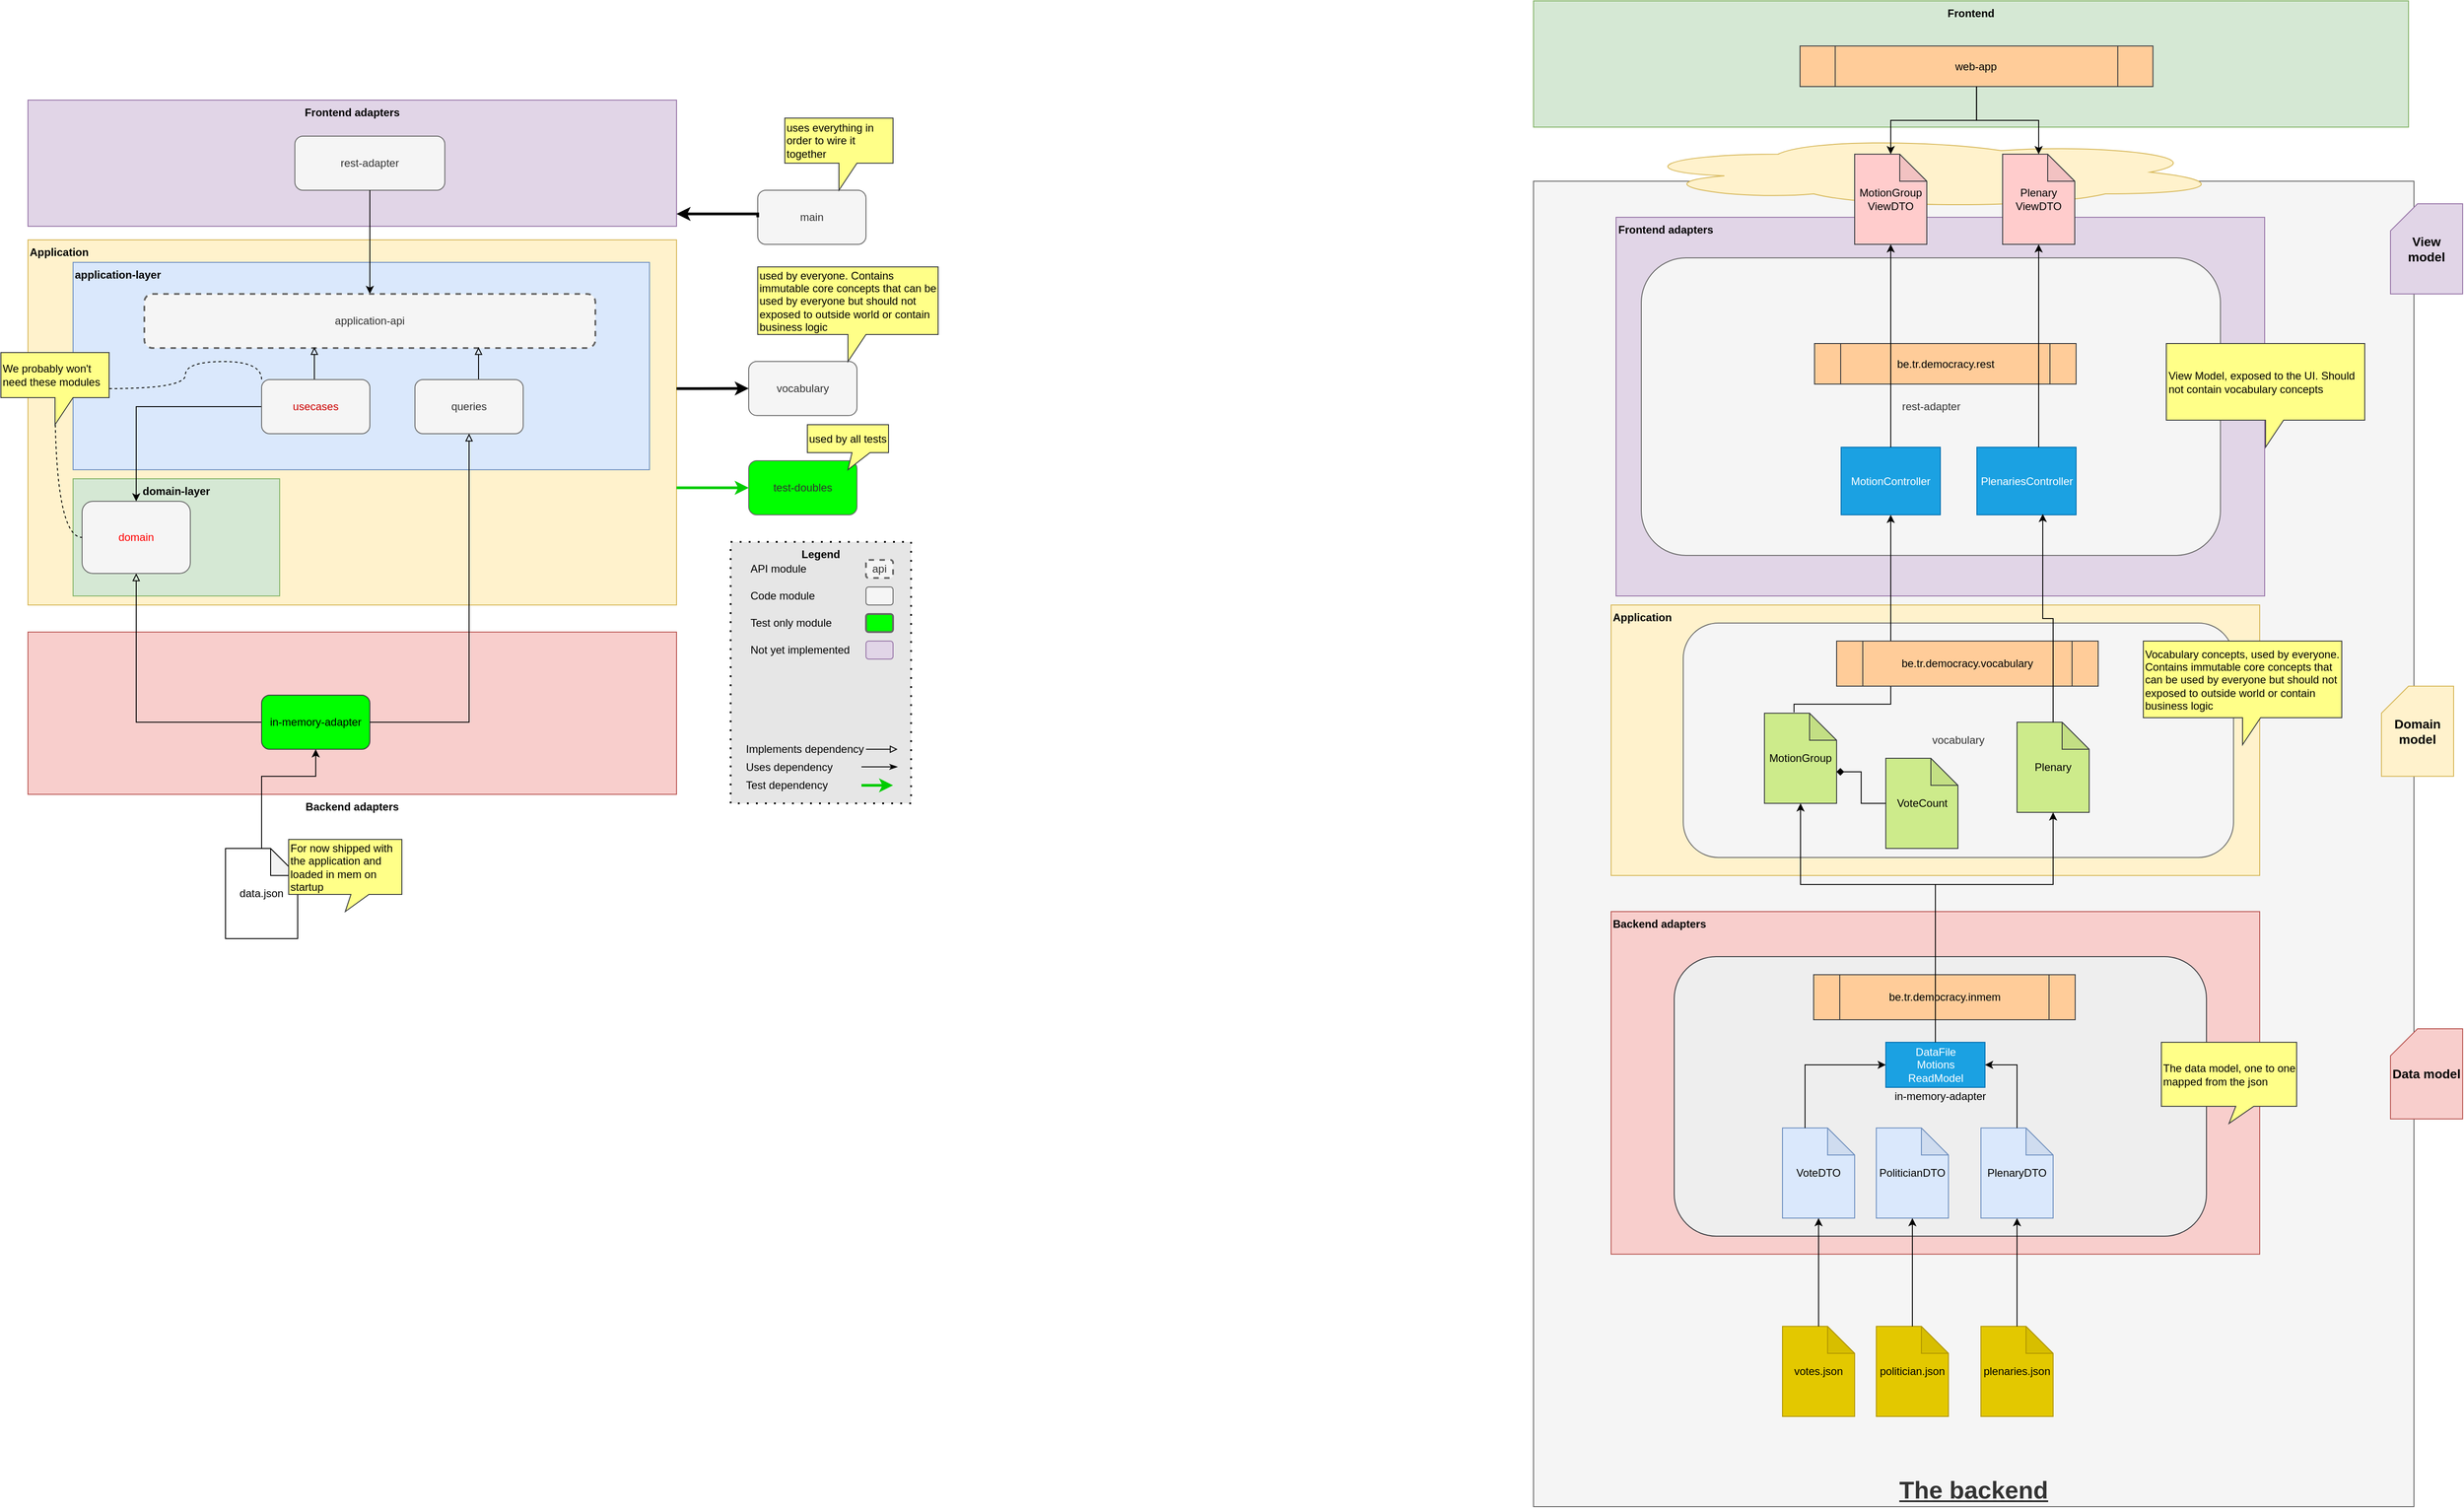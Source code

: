<mxfile version="24.4.7" type="device">
  <diagram id="AAR1mRfeiqQyKMKh30_z" name="Page-1">
    <mxGraphModel dx="2760" dy="1964" grid="1" gridSize="10" guides="1" tooltips="1" connect="1" arrows="1" fold="1" page="1" pageScale="1" pageWidth="827" pageHeight="1169" math="0" shadow="0">
      <root>
        <mxCell id="0" />
        <mxCell id="1" parent="0" />
        <mxCell id="1gCc8UXQbu_2HdWJga4U-45" value="&lt;font style=&quot;font-size: 27px;&quot;&gt;&lt;b style=&quot;font-size: 27px;&quot;&gt;&lt;u style=&quot;font-size: 27px;&quot;&gt;The backend&lt;/u&gt;&lt;/b&gt;&lt;/font&gt;" style="rounded=0;whiteSpace=wrap;html=1;fillColor=#f5f5f5;fontColor=#333333;strokeColor=#666666;verticalAlign=bottom;fontSize=27;" parent="1" vertex="1">
          <mxGeometry x="2510" y="210" width="976" height="1470" as="geometry" />
        </mxCell>
        <mxCell id="1gCc8UXQbu_2HdWJga4U-1" value="Backend adapters" style="rounded=0;whiteSpace=wrap;html=1;fontStyle=1;verticalAlign=top;fillColor=#f8cecc;strokeColor=#b85450;align=left;labelPosition=center;verticalLabelPosition=middle;" parent="1" vertex="1">
          <mxGeometry x="2596" y="1020" width="719" height="380" as="geometry" />
        </mxCell>
        <mxCell id="1gCc8UXQbu_2HdWJga4U-34" value="in-memory-adapter" style="rounded=1;whiteSpace=wrap;html=1;strokeColor=#36393d;fillColor=#eeeeee;" parent="1" vertex="1">
          <mxGeometry x="2666" y="1070" width="590" height="310" as="geometry" />
        </mxCell>
        <mxCell id="1gCc8UXQbu_2HdWJga4U-2" value="&lt;b&gt;Application&lt;/b&gt;" style="rounded=0;whiteSpace=wrap;html=1;fillColor=#fff2cc;strokeColor=#d6b656;verticalAlign=top;align=left;" parent="1" vertex="1">
          <mxGeometry x="2596" y="680" width="719" height="300" as="geometry" />
        </mxCell>
        <mxCell id="1gCc8UXQbu_2HdWJga4U-33" value="vocabulary" style="rounded=1;whiteSpace=wrap;html=1;fillColor=#f5f5f5;strokeColor=#666666;fontColor=#333333;" parent="1" vertex="1">
          <mxGeometry x="2676" y="700" width="610" height="260" as="geometry" />
        </mxCell>
        <mxCell id="dkDEsUe8K2UwR5xSYzfA-41" value="Backend adapters" style="rounded=0;whiteSpace=wrap;html=1;fontStyle=1;verticalAlign=top;fillColor=#f8cecc;strokeColor=#b85450;align=center;labelPosition=center;verticalLabelPosition=bottom;" parent="1" vertex="1">
          <mxGeometry x="841" y="710" width="719" height="180" as="geometry" />
        </mxCell>
        <mxCell id="dkDEsUe8K2UwR5xSYzfA-44" value="&lt;b&gt;Application&lt;/b&gt;" style="rounded=0;whiteSpace=wrap;html=1;fillColor=#fff2cc;strokeColor=#d6b656;verticalAlign=top;align=left;" parent="1" vertex="1">
          <mxGeometry x="841" y="275" width="719" height="405" as="geometry" />
        </mxCell>
        <mxCell id="dkDEsUe8K2UwR5xSYzfA-39" value="&lt;b&gt;domain-layer&lt;/b&gt;" style="rounded=0;whiteSpace=wrap;html=1;fillColor=#d5e8d4;strokeColor=#82b366;verticalAlign=top;" parent="1" vertex="1">
          <mxGeometry x="891" y="540" width="229" height="130" as="geometry" />
        </mxCell>
        <mxCell id="dkDEsUe8K2UwR5xSYzfA-38" value="&lt;b&gt;application-layer&lt;/b&gt;" style="rounded=0;whiteSpace=wrap;html=1;fillColor=#dae8fc;strokeColor=#6c8ebf;align=left;verticalAlign=top;" parent="1" vertex="1">
          <mxGeometry x="891" y="300" width="639" height="230" as="geometry" />
        </mxCell>
        <mxCell id="dkDEsUe8K2UwR5xSYzfA-35" value="" style="group;align=center;verticalAlign=middle;" parent="1" vertex="1" connectable="0">
          <mxGeometry x="841" y="120" width="719" height="140" as="geometry" />
        </mxCell>
        <mxCell id="dkDEsUe8K2UwR5xSYzfA-36" value="Frontend adapters" style="rounded=0;whiteSpace=wrap;html=1;fontStyle=1;verticalAlign=top;fillColor=#e1d5e7;strokeColor=#9673a6;align=center;" parent="dkDEsUe8K2UwR5xSYzfA-35" vertex="1">
          <mxGeometry width="719" height="140" as="geometry" />
        </mxCell>
        <mxCell id="dkDEsUe8K2UwR5xSYzfA-6" value="rest-adapter" style="rounded=1;whiteSpace=wrap;html=1;fillColor=#f5f5f5;strokeColor=#666666;fontColor=#333333;" parent="dkDEsUe8K2UwR5xSYzfA-35" vertex="1">
          <mxGeometry x="295.881" y="40" width="166.243" height="60" as="geometry" />
        </mxCell>
        <mxCell id="dkDEsUe8K2UwR5xSYzfA-8" style="edgeStyle=orthogonalEdgeStyle;rounded=0;orthogonalLoop=1;jettySize=auto;html=1;entryX=0.5;entryY=0;entryDx=0;entryDy=0;" parent="1" source="dkDEsUe8K2UwR5xSYzfA-6" target="dkDEsUe8K2UwR5xSYzfA-7" edge="1">
          <mxGeometry relative="1" as="geometry">
            <Array as="points" />
          </mxGeometry>
        </mxCell>
        <mxCell id="dkDEsUe8K2UwR5xSYzfA-7" value="application-api" style="rounded=1;whiteSpace=wrap;html=1;fillColor=#f5f5f5;strokeColor=#666666;fontColor=#333333;dashed=1;strokeWidth=2;" parent="1" vertex="1">
          <mxGeometry x="970" y="335" width="500" height="60" as="geometry" />
        </mxCell>
        <mxCell id="dkDEsUe8K2UwR5xSYzfA-16" style="edgeStyle=orthogonalEdgeStyle;rounded=0;orthogonalLoop=1;jettySize=auto;html=1;endArrow=block;endFill=0;exitX=0;exitY=0.5;exitDx=0;exitDy=0;entryX=0.5;entryY=1;entryDx=0;entryDy=0;" parent="1" source="dkDEsUe8K2UwR5xSYzfA-9" target="dkDEsUe8K2UwR5xSYzfA-15" edge="1">
          <mxGeometry relative="1" as="geometry">
            <mxPoint x="961" y="640" as="targetPoint" />
            <Array as="points">
              <mxPoint x="961" y="810" />
            </Array>
          </mxGeometry>
        </mxCell>
        <mxCell id="dkDEsUe8K2UwR5xSYzfA-10" value="vocabulary" style="rounded=1;whiteSpace=wrap;html=1;fillColor=#f5f5f5;strokeColor=#666666;fontColor=#333333;" parent="1" vertex="1">
          <mxGeometry x="1640" y="409.83" width="120" height="60" as="geometry" />
        </mxCell>
        <mxCell id="dkDEsUe8K2UwR5xSYzfA-25" style="edgeStyle=orthogonalEdgeStyle;rounded=0;orthogonalLoop=1;jettySize=auto;html=1;strokeColor=#000000;strokeWidth=1;endArrow=block;endFill=0;entryX=0.377;entryY=0.983;entryDx=0;entryDy=0;entryPerimeter=0;" parent="1" source="dkDEsUe8K2UwR5xSYzfA-12" target="dkDEsUe8K2UwR5xSYzfA-7" edge="1">
          <mxGeometry relative="1" as="geometry">
            <mxPoint x="1229" y="400" as="targetPoint" />
            <Array as="points">
              <mxPoint x="1159" y="410" />
            </Array>
          </mxGeometry>
        </mxCell>
        <mxCell id="dkDEsUe8K2UwR5xSYzfA-26" style="edgeStyle=orthogonalEdgeStyle;rounded=0;orthogonalLoop=1;jettySize=auto;html=1;strokeColor=#000000;strokeWidth=1;" parent="1" source="dkDEsUe8K2UwR5xSYzfA-12" target="dkDEsUe8K2UwR5xSYzfA-15" edge="1">
          <mxGeometry relative="1" as="geometry" />
        </mxCell>
        <mxCell id="dkDEsUe8K2UwR5xSYzfA-12" value="usecases" style="rounded=1;whiteSpace=wrap;html=1;fillColor=#f5f5f5;strokeColor=#666666;fontColor=#CC0000;" parent="1" vertex="1">
          <mxGeometry x="1100" y="430" width="120" height="60" as="geometry" />
        </mxCell>
        <mxCell id="dkDEsUe8K2UwR5xSYzfA-17" style="edgeStyle=orthogonalEdgeStyle;rounded=0;orthogonalLoop=1;jettySize=auto;html=1;endArrow=block;endFill=0;entryX=0.741;entryY=0.983;entryDx=0;entryDy=0;entryPerimeter=0;" parent="1" source="dkDEsUe8K2UwR5xSYzfA-13" target="dkDEsUe8K2UwR5xSYzfA-7" edge="1">
          <mxGeometry relative="1" as="geometry">
            <mxPoint x="1229" y="400" as="targetPoint" />
            <Array as="points">
              <mxPoint x="1341" y="410" />
            </Array>
          </mxGeometry>
        </mxCell>
        <mxCell id="dkDEsUe8K2UwR5xSYzfA-13" value="queries" style="rounded=1;whiteSpace=wrap;html=1;fillColor=#f5f5f5;strokeColor=#666666;fontColor=#333333;" parent="1" vertex="1">
          <mxGeometry x="1270" y="430" width="120" height="60" as="geometry" />
        </mxCell>
        <mxCell id="dkDEsUe8K2UwR5xSYzfA-15" value="domain" style="rounded=1;whiteSpace=wrap;html=1;fillColor=#f5f5f5;strokeColor=#666666;fontColor=#FF0000;" parent="1" vertex="1">
          <mxGeometry x="901" y="565.003" width="120" height="80" as="geometry" />
        </mxCell>
        <mxCell id="dkDEsUe8K2UwR5xSYzfA-24" value="test-doubles" style="rounded=1;whiteSpace=wrap;html=1;fillColor=#00FF00;strokeColor=#666666;fontColor=#333333;" parent="1" vertex="1">
          <mxGeometry x="1640" y="520" width="120" height="60" as="geometry" />
        </mxCell>
        <mxCell id="dkDEsUe8K2UwR5xSYzfA-30" value="main" style="rounded=1;whiteSpace=wrap;html=1;fillColor=#f5f5f5;strokeColor=#666666;fontColor=#333333;" parent="1" vertex="1">
          <mxGeometry x="1650" y="220" width="120" height="60" as="geometry" />
        </mxCell>
        <mxCell id="dkDEsUe8K2UwR5xSYzfA-31" value="used by everyone. Contains immutable core concepts that can be used by everyone but should not exposed to outside world or contain business logic" style="shape=callout;whiteSpace=wrap;html=1;perimeter=calloutPerimeter;fillColor=#ffff88;strokeColor=#36393d;align=left;" parent="1" vertex="1">
          <mxGeometry x="1650" y="305" width="200" height="105" as="geometry" />
        </mxCell>
        <mxCell id="dkDEsUe8K2UwR5xSYzfA-32" value="uses everything in order to wire it together" style="shape=callout;whiteSpace=wrap;html=1;perimeter=calloutPerimeter;fillColor=#ffff88;strokeColor=#36393d;align=left;" parent="1" vertex="1">
          <mxGeometry x="1680" y="140" width="120" height="80" as="geometry" />
        </mxCell>
        <mxCell id="dkDEsUe8K2UwR5xSYzfA-33" value="used by all tests" style="shape=callout;whiteSpace=wrap;html=1;perimeter=calloutPerimeter;fillColor=#ffff88;strokeColor=#36393d;align=left;size=19;position=0.55;" parent="1" vertex="1">
          <mxGeometry x="1705" y="480" width="90" height="50" as="geometry" />
        </mxCell>
        <mxCell id="dkDEsUe8K2UwR5xSYzfA-45" style="edgeStyle=orthogonalEdgeStyle;rounded=0;orthogonalLoop=1;jettySize=auto;html=1;entryX=0;entryY=0.5;entryDx=0;entryDy=0;strokeWidth=3;" parent="1" target="dkDEsUe8K2UwR5xSYzfA-10" edge="1">
          <mxGeometry relative="1" as="geometry">
            <mxPoint x="1560" y="440" as="sourcePoint" />
            <mxPoint x="720" y="460" as="targetPoint" />
            <Array as="points">
              <mxPoint x="1580" y="440" />
              <mxPoint x="1580" y="440" />
            </Array>
          </mxGeometry>
        </mxCell>
        <mxCell id="dkDEsUe8K2UwR5xSYzfA-46" style="edgeStyle=orthogonalEdgeStyle;rounded=0;orthogonalLoop=1;jettySize=auto;html=1;strokeWidth=3;exitX=0;exitY=0.5;exitDx=0;exitDy=0;entryX=1;entryY=0.25;entryDx=0;entryDy=0;" parent="1" source="dkDEsUe8K2UwR5xSYzfA-30" edge="1">
          <mxGeometry relative="1" as="geometry">
            <mxPoint x="720" y="230" as="sourcePoint" />
            <mxPoint x="1560" y="246.25" as="targetPoint" />
            <Array as="points">
              <mxPoint x="1650" y="246" />
            </Array>
          </mxGeometry>
        </mxCell>
        <mxCell id="dkDEsUe8K2UwR5xSYzfA-47" style="edgeStyle=orthogonalEdgeStyle;rounded=0;orthogonalLoop=1;jettySize=auto;html=1;entryX=0;entryY=0.5;entryDx=0;entryDy=0;strokeWidth=3;exitX=1;exitY=1;exitDx=0;exitDy=0;fontColor=#00CC00;strokeColor=#00CC00;" parent="1" target="dkDEsUe8K2UwR5xSYzfA-24" edge="1">
          <mxGeometry relative="1" as="geometry">
            <mxPoint x="1560" y="550" as="sourcePoint" />
            <mxPoint x="1650" y="449.83" as="targetPoint" />
            <Array as="points">
              <mxPoint x="1640" y="550" />
            </Array>
          </mxGeometry>
        </mxCell>
        <mxCell id="dkDEsUe8K2UwR5xSYzfA-9" value="in-memory-adapter" style="rounded=1;whiteSpace=wrap;html=1;strokeColor=#36393d;fillColor=#00FF00;" parent="1" vertex="1">
          <mxGeometry x="1100" y="780" width="120" height="60" as="geometry" />
        </mxCell>
        <mxCell id="SEL_zCSlyH6_-JWHvYZ7-27" value="" style="group" parent="1" vertex="1" connectable="0">
          <mxGeometry x="1640" y="630" width="180" height="270" as="geometry" />
        </mxCell>
        <mxCell id="SEL_zCSlyH6_-JWHvYZ7-12" value="Legend" style="rounded=0;whiteSpace=wrap;html=1;dashed=1;strokeWidth=2;gradientColor=none;verticalAlign=top;fontStyle=1;dashPattern=1 4;fillColor=#E6E6E6;" parent="SEL_zCSlyH6_-JWHvYZ7-27" vertex="1">
          <mxGeometry x="-20" y="-20" width="200" height="290" as="geometry" />
        </mxCell>
        <mxCell id="SEL_zCSlyH6_-JWHvYZ7-10" value="" style="rounded=1;whiteSpace=wrap;html=1;fillColor=#e1d5e7;strokeColor=#9673a6;" parent="SEL_zCSlyH6_-JWHvYZ7-27" vertex="1">
          <mxGeometry x="130" y="90" width="30" height="20" as="geometry" />
        </mxCell>
        <mxCell id="SEL_zCSlyH6_-JWHvYZ7-11" value="api" style="rounded=1;whiteSpace=wrap;html=1;fillColor=#f5f5f5;strokeColor=#666666;fontColor=#333333;gradientColor=none;dashed=1;strokeWidth=2;" parent="SEL_zCSlyH6_-JWHvYZ7-27" vertex="1">
          <mxGeometry x="130" width="30" height="20" as="geometry" />
        </mxCell>
        <mxCell id="SEL_zCSlyH6_-JWHvYZ7-15" value="Not yet implemented" style="text;html=1;strokeColor=none;fillColor=none;align=left;verticalAlign=middle;whiteSpace=wrap;rounded=0;dashed=1;" parent="SEL_zCSlyH6_-JWHvYZ7-27" vertex="1">
          <mxGeometry y="90" width="120" height="20" as="geometry" />
        </mxCell>
        <mxCell id="SEL_zCSlyH6_-JWHvYZ7-16" value="API module" style="text;html=1;strokeColor=none;fillColor=none;align=left;verticalAlign=middle;whiteSpace=wrap;rounded=0;dashed=1;" parent="SEL_zCSlyH6_-JWHvYZ7-27" vertex="1">
          <mxGeometry width="120" height="20" as="geometry" />
        </mxCell>
        <mxCell id="SEL_zCSlyH6_-JWHvYZ7-22" value="" style="rounded=1;whiteSpace=wrap;html=1;fillColor=#00FF00;strokeColor=#666666;fontColor=#333333;gradientColor=none;strokeWidth=2;" parent="SEL_zCSlyH6_-JWHvYZ7-27" vertex="1">
          <mxGeometry x="130" y="60" width="30" height="20" as="geometry" />
        </mxCell>
        <mxCell id="SEL_zCSlyH6_-JWHvYZ7-23" value="Test only module" style="text;html=1;strokeColor=none;fillColor=none;align=left;verticalAlign=middle;whiteSpace=wrap;rounded=0;dashed=1;" parent="SEL_zCSlyH6_-JWHvYZ7-27" vertex="1">
          <mxGeometry y="60" width="120" height="20" as="geometry" />
        </mxCell>
        <mxCell id="SEL_zCSlyH6_-JWHvYZ7-25" value="" style="rounded=1;whiteSpace=wrap;html=1;fillColor=#f5f5f5;strokeColor=#666666;fontColor=#333333;" parent="SEL_zCSlyH6_-JWHvYZ7-27" vertex="1">
          <mxGeometry x="130" y="30" width="30" height="20" as="geometry" />
        </mxCell>
        <mxCell id="SEL_zCSlyH6_-JWHvYZ7-26" value="Code module" style="text;html=1;strokeColor=none;fillColor=none;align=left;verticalAlign=middle;whiteSpace=wrap;rounded=0;dashed=1;" parent="SEL_zCSlyH6_-JWHvYZ7-27" vertex="1">
          <mxGeometry y="30" width="120" height="20" as="geometry" />
        </mxCell>
        <mxCell id="SEL_zCSlyH6_-JWHvYZ7-28" value="" style="group" parent="1" vertex="1" connectable="0">
          <mxGeometry x="1635" y="830" width="170" height="60" as="geometry" />
        </mxCell>
        <mxCell id="SEL_zCSlyH6_-JWHvYZ7-14" value="Uses dependency" style="text;html=1;strokeColor=none;fillColor=none;align=left;verticalAlign=middle;whiteSpace=wrap;rounded=0;dashed=1;" parent="SEL_zCSlyH6_-JWHvYZ7-28" vertex="1">
          <mxGeometry y="20" width="115" height="20" as="geometry" />
        </mxCell>
        <mxCell id="SEL_zCSlyH6_-JWHvYZ7-17" style="edgeStyle=orthogonalEdgeStyle;rounded=0;orthogonalLoop=1;jettySize=auto;html=1;endArrow=block;endFill=0;exitX=1;exitY=0.5;exitDx=0;exitDy=0;" parent="SEL_zCSlyH6_-JWHvYZ7-28" source="SEL_zCSlyH6_-JWHvYZ7-18" edge="1">
          <mxGeometry relative="1" as="geometry">
            <mxPoint x="170" y="10" as="targetPoint" />
            <Array as="points" />
            <mxPoint x="130" y="10" as="sourcePoint" />
          </mxGeometry>
        </mxCell>
        <mxCell id="SEL_zCSlyH6_-JWHvYZ7-18" value="Implements dependency" style="text;html=1;strokeColor=none;fillColor=none;align=left;verticalAlign=middle;whiteSpace=wrap;rounded=0;dashed=1;" parent="SEL_zCSlyH6_-JWHvYZ7-28" vertex="1">
          <mxGeometry width="135" height="20" as="geometry" />
        </mxCell>
        <mxCell id="SEL_zCSlyH6_-JWHvYZ7-19" style="edgeStyle=orthogonalEdgeStyle;rounded=0;orthogonalLoop=1;jettySize=auto;html=1;endArrow=classicThin;endFill=1;" parent="SEL_zCSlyH6_-JWHvYZ7-28" edge="1">
          <mxGeometry relative="1" as="geometry">
            <mxPoint x="170" y="29.5" as="targetPoint" />
            <Array as="points">
              <mxPoint x="130" y="29.5" />
            </Array>
            <mxPoint x="130" y="29.5" as="sourcePoint" />
          </mxGeometry>
        </mxCell>
        <mxCell id="SEL_zCSlyH6_-JWHvYZ7-20" style="edgeStyle=orthogonalEdgeStyle;rounded=0;orthogonalLoop=1;jettySize=auto;html=1;strokeWidth=3;fontColor=#00CC00;strokeColor=#00CC00;" parent="SEL_zCSlyH6_-JWHvYZ7-28" edge="1">
          <mxGeometry relative="1" as="geometry">
            <mxPoint x="130" y="50" as="sourcePoint" />
            <mxPoint x="165" y="50" as="targetPoint" />
            <Array as="points">
              <mxPoint x="130" y="50" />
              <mxPoint x="130" y="50" />
            </Array>
          </mxGeometry>
        </mxCell>
        <mxCell id="SEL_zCSlyH6_-JWHvYZ7-21" value="Test dependency" style="text;html=1;strokeColor=none;fillColor=none;align=left;verticalAlign=middle;whiteSpace=wrap;rounded=0;dashed=1;" parent="SEL_zCSlyH6_-JWHvYZ7-28" vertex="1">
          <mxGeometry y="40" width="110" height="20" as="geometry" />
        </mxCell>
        <mxCell id="Rr0Jbu87Zmp-oVtDLC-t-10" style="edgeStyle=orthogonalEdgeStyle;rounded=0;orthogonalLoop=1;jettySize=auto;html=1;entryX=0.5;entryY=1;entryDx=0;entryDy=0;startArrow=none;startFill=0;endArrow=block;endFill=0;exitX=1;exitY=0.5;exitDx=0;exitDy=0;" parent="1" source="dkDEsUe8K2UwR5xSYzfA-9" target="dkDEsUe8K2UwR5xSYzfA-13" edge="1">
          <mxGeometry relative="1" as="geometry">
            <Array as="points">
              <mxPoint x="1330" y="810" />
            </Array>
            <mxPoint x="1330.04" y="780" as="sourcePoint" />
          </mxGeometry>
        </mxCell>
        <mxCell id="iJzhYiwfXacxIfyC6viO-4" style="edgeStyle=orthogonalEdgeStyle;rounded=0;orthogonalLoop=1;jettySize=auto;html=1;entryX=0;entryY=0.5;entryDx=0;entryDy=0;endArrow=none;endFill=0;dashed=1;curved=1;" parent="1" source="iJzhYiwfXacxIfyC6viO-2" target="dkDEsUe8K2UwR5xSYzfA-15" edge="1">
          <mxGeometry relative="1" as="geometry" />
        </mxCell>
        <mxCell id="iJzhYiwfXacxIfyC6viO-2" value="We probably won&#39;t need these modules" style="shape=callout;whiteSpace=wrap;html=1;perimeter=calloutPerimeter;fillColor=#ffff88;strokeColor=#36393d;align=left;" parent="1" vertex="1">
          <mxGeometry x="811" y="400" width="120" height="80" as="geometry" />
        </mxCell>
        <mxCell id="iJzhYiwfXacxIfyC6viO-3" style="edgeStyle=orthogonalEdgeStyle;rounded=0;orthogonalLoop=1;jettySize=auto;html=1;entryX=0;entryY=0;entryDx=0;entryDy=0;dashed=1;endArrow=none;endFill=0;curved=1;" parent="1" source="iJzhYiwfXacxIfyC6viO-2" target="dkDEsUe8K2UwR5xSYzfA-12" edge="1">
          <mxGeometry relative="1" as="geometry" />
        </mxCell>
        <mxCell id="iJzhYiwfXacxIfyC6viO-6" style="edgeStyle=orthogonalEdgeStyle;rounded=0;orthogonalLoop=1;jettySize=auto;html=1;" parent="1" source="iJzhYiwfXacxIfyC6viO-5" target="dkDEsUe8K2UwR5xSYzfA-9" edge="1">
          <mxGeometry relative="1" as="geometry">
            <Array as="points">
              <mxPoint x="1100" y="870" />
              <mxPoint x="1160" y="870" />
            </Array>
          </mxGeometry>
        </mxCell>
        <mxCell id="iJzhYiwfXacxIfyC6viO-5" value="data.json" style="shape=note;whiteSpace=wrap;html=1;backgroundOutline=1;darkOpacity=0.05;" parent="1" vertex="1">
          <mxGeometry x="1060" y="950" width="80" height="100" as="geometry" />
        </mxCell>
        <mxCell id="iJzhYiwfXacxIfyC6viO-7" value="For now shipped with the application and loaded in mem on startup" style="shape=callout;whiteSpace=wrap;html=1;perimeter=calloutPerimeter;fillColor=#ffff88;strokeColor=#36393d;align=left;size=19;position=0.55;" parent="1" vertex="1">
          <mxGeometry x="1130" y="940" width="125.5" height="80" as="geometry" />
        </mxCell>
        <mxCell id="1gCc8UXQbu_2HdWJga4U-3" value="" style="group;align=left;verticalAlign=top;" parent="1" vertex="1" connectable="0">
          <mxGeometry x="2601.5" y="250" width="800" height="420" as="geometry" />
        </mxCell>
        <mxCell id="1gCc8UXQbu_2HdWJga4U-4" value="Frontend adapters" style="rounded=0;whiteSpace=wrap;html=1;fontStyle=1;verticalAlign=top;fillColor=#e1d5e7;strokeColor=#9673a6;align=left;" parent="1gCc8UXQbu_2HdWJga4U-3" vertex="1">
          <mxGeometry width="719" height="420" as="geometry" />
        </mxCell>
        <mxCell id="1gCc8UXQbu_2HdWJga4U-32" value="rest-adapter" style="rounded=1;whiteSpace=wrap;html=1;fillColor=#f5f5f5;strokeColor=#666666;fontColor=#333333;" parent="1gCc8UXQbu_2HdWJga4U-3" vertex="1">
          <mxGeometry x="28" y="45" width="642" height="330" as="geometry" />
        </mxCell>
        <mxCell id="1gCc8UXQbu_2HdWJga4U-31" value="MotionController" style="html=1;whiteSpace=wrap;fillColor=#1ba1e2;fontColor=#ffffff;strokeColor=#006EAF;" parent="1gCc8UXQbu_2HdWJga4U-3" vertex="1">
          <mxGeometry x="249.5" y="255" width="110" height="75" as="geometry" />
        </mxCell>
        <mxCell id="1gCc8UXQbu_2HdWJga4U-39" value="View Model, exposed to the UI. Should not contain vocabulary concepts" style="shape=callout;whiteSpace=wrap;html=1;perimeter=calloutPerimeter;fillColor=#ffff88;strokeColor=#36393d;align=left;" parent="1gCc8UXQbu_2HdWJga4U-3" vertex="1">
          <mxGeometry x="610" y="140" width="220" height="115" as="geometry" />
        </mxCell>
        <mxCell id="ktODO9-p_norKd_-0c3z-7" value="PlenariesController" style="html=1;whiteSpace=wrap;fillColor=#1ba1e2;fontColor=#ffffff;strokeColor=#006EAF;" vertex="1" parent="1gCc8UXQbu_2HdWJga4U-3">
          <mxGeometry x="400" y="255" width="110" height="75" as="geometry" />
        </mxCell>
        <mxCell id="1gCc8UXQbu_2HdWJga4U-29" value="be.tr.democracy.rest" style="shape=process;whiteSpace=wrap;html=1;backgroundOutline=1;fillColor=#ffcc99;strokeColor=#36393d;" parent="1gCc8UXQbu_2HdWJga4U-3" vertex="1">
          <mxGeometry x="220" y="140" width="290" height="45" as="geometry" />
        </mxCell>
        <mxCell id="1gCc8UXQbu_2HdWJga4U-6" value="plenaries.json" style="shape=note;whiteSpace=wrap;html=1;backgroundOutline=1;darkOpacity=0.05;fillColor=#e3c800;fontColor=#000000;strokeColor=#B09500;" parent="1" vertex="1">
          <mxGeometry x="3006" y="1480" width="80" height="100" as="geometry" />
        </mxCell>
        <mxCell id="1gCc8UXQbu_2HdWJga4U-7" value="" style="group;align=center;verticalAlign=middle;fillColor=#d5e8d4;strokeColor=#82b366;" parent="1" vertex="1" connectable="0">
          <mxGeometry x="2510" y="10" width="970" height="140" as="geometry" />
        </mxCell>
        <mxCell id="1gCc8UXQbu_2HdWJga4U-8" value="Frontend" style="rounded=0;whiteSpace=wrap;html=1;fontStyle=1;verticalAlign=top;fillColor=#d5e8d4;strokeColor=#82b366;align=center;" parent="1gCc8UXQbu_2HdWJga4U-7" vertex="1">
          <mxGeometry width="970" height="140" as="geometry" />
        </mxCell>
        <mxCell id="1gCc8UXQbu_2HdWJga4U-42" value="web-app" style="shape=process;whiteSpace=wrap;html=1;backgroundOutline=1;fillColor=#ffcc99;strokeColor=#36393d;" parent="1gCc8UXQbu_2HdWJga4U-7" vertex="1">
          <mxGeometry x="295.452" y="50" width="391.238" height="45" as="geometry" />
        </mxCell>
        <mxCell id="1gCc8UXQbu_2HdWJga4U-11" value="VoteDTO" style="shape=note;whiteSpace=wrap;html=1;backgroundOutline=1;darkOpacity=0.05;fillColor=#dae8fc;strokeColor=#6c8ebf;" parent="1" vertex="1">
          <mxGeometry x="2786" y="1260" width="80" height="100" as="geometry" />
        </mxCell>
        <mxCell id="1gCc8UXQbu_2HdWJga4U-13" value="PlenaryDTO" style="shape=note;whiteSpace=wrap;html=1;backgroundOutline=1;darkOpacity=0.05;fillColor=#dae8fc;strokeColor=#6c8ebf;" parent="1" vertex="1">
          <mxGeometry x="3006" y="1260" width="80" height="100" as="geometry" />
        </mxCell>
        <mxCell id="1gCc8UXQbu_2HdWJga4U-18" value="DataFile&lt;div&gt;Motions&lt;div&gt;ReadModel&lt;/div&gt;&lt;/div&gt;" style="html=1;whiteSpace=wrap;fillColor=#1ba1e2;fontColor=#ffffff;strokeColor=#006EAF;" parent="1" vertex="1">
          <mxGeometry x="2900.5" y="1165" width="110" height="50" as="geometry" />
        </mxCell>
        <mxCell id="1gCc8UXQbu_2HdWJga4U-19" style="edgeStyle=orthogonalEdgeStyle;rounded=0;orthogonalLoop=1;jettySize=auto;html=1;entryX=1;entryY=0.5;entryDx=0;entryDy=0;" parent="1" source="1gCc8UXQbu_2HdWJga4U-13" target="1gCc8UXQbu_2HdWJga4U-18" edge="1">
          <mxGeometry relative="1" as="geometry" />
        </mxCell>
        <mxCell id="1gCc8UXQbu_2HdWJga4U-20" style="edgeStyle=orthogonalEdgeStyle;rounded=0;orthogonalLoop=1;jettySize=auto;html=1;entryX=0;entryY=0.5;entryDx=0;entryDy=0;exitX=0;exitY=0;exitDx=25;exitDy=0;exitPerimeter=0;" parent="1" source="1gCc8UXQbu_2HdWJga4U-11" target="1gCc8UXQbu_2HdWJga4U-18" edge="1">
          <mxGeometry relative="1" as="geometry" />
        </mxCell>
        <mxCell id="1gCc8UXQbu_2HdWJga4U-35" style="edgeStyle=orthogonalEdgeStyle;rounded=0;orthogonalLoop=1;jettySize=auto;html=1;entryX=0.5;entryY=1;entryDx=0;entryDy=0;exitX=0.41;exitY=-0.01;exitDx=0;exitDy=0;exitPerimeter=0;" parent="1" source="1gCc8UXQbu_2HdWJga4U-23" target="1gCc8UXQbu_2HdWJga4U-31" edge="1">
          <mxGeometry relative="1" as="geometry">
            <Array as="points">
              <mxPoint x="2799" y="790" />
              <mxPoint x="2906" y="790" />
            </Array>
            <mxPoint x="2961" y="580" as="targetPoint" />
          </mxGeometry>
        </mxCell>
        <mxCell id="1gCc8UXQbu_2HdWJga4U-23" value="MotionGroup" style="shape=note;whiteSpace=wrap;html=1;backgroundOutline=1;darkOpacity=0.05;fillColor=#cdeb8b;strokeColor=#36393d;" parent="1" vertex="1">
          <mxGeometry x="2766" y="800" width="80" height="100" as="geometry" />
        </mxCell>
        <mxCell id="1gCc8UXQbu_2HdWJga4U-24" value="VoteCount" style="shape=note;whiteSpace=wrap;html=1;backgroundOutline=1;darkOpacity=0.05;fillColor=#cdeb8b;strokeColor=#36393d;" parent="1" vertex="1">
          <mxGeometry x="2900.5" y="850" width="80" height="100" as="geometry" />
        </mxCell>
        <mxCell id="1gCc8UXQbu_2HdWJga4U-25" style="edgeStyle=orthogonalEdgeStyle;rounded=0;orthogonalLoop=1;jettySize=auto;html=1;entryX=0.5;entryY=1;entryDx=0;entryDy=0;entryPerimeter=0;" parent="1" source="1gCc8UXQbu_2HdWJga4U-18" target="1gCc8UXQbu_2HdWJga4U-23" edge="1">
          <mxGeometry relative="1" as="geometry">
            <Array as="points">
              <mxPoint x="2956" y="990" />
              <mxPoint x="2806" y="990" />
            </Array>
          </mxGeometry>
        </mxCell>
        <mxCell id="1gCc8UXQbu_2HdWJga4U-27" value="The data model, one to one mapped from the json" style="shape=callout;whiteSpace=wrap;html=1;perimeter=calloutPerimeter;fillColor=#ffff88;strokeColor=#36393d;align=left;size=19;position=0.55;" parent="1" vertex="1">
          <mxGeometry x="3206" y="1165" width="150" height="90" as="geometry" />
        </mxCell>
        <mxCell id="1gCc8UXQbu_2HdWJga4U-22" value="be.tr.democracy.inmem" style="shape=process;whiteSpace=wrap;html=1;backgroundOutline=1;fillColor=#ffcc99;strokeColor=#36393d;" parent="1" vertex="1">
          <mxGeometry x="2820.5" y="1090" width="290" height="50" as="geometry" />
        </mxCell>
        <mxCell id="1gCc8UXQbu_2HdWJga4U-28" style="edgeStyle=orthogonalEdgeStyle;rounded=0;orthogonalLoop=1;jettySize=auto;html=1;entryX=0.5;entryY=1;entryDx=0;entryDy=0;entryPerimeter=0;" parent="1" source="1gCc8UXQbu_2HdWJga4U-6" target="1gCc8UXQbu_2HdWJga4U-13" edge="1">
          <mxGeometry relative="1" as="geometry" />
        </mxCell>
        <mxCell id="1gCc8UXQbu_2HdWJga4U-30" value="Vocabulary concepts, used by everyone. Contains immutable core concepts that can be used by everyone but should not exposed to outside world or contain business logic" style="shape=callout;whiteSpace=wrap;html=1;perimeter=calloutPerimeter;fillColor=#ffff88;strokeColor=#36393d;align=left;" parent="1" vertex="1">
          <mxGeometry x="3186" y="720" width="220" height="115" as="geometry" />
        </mxCell>
        <mxCell id="1gCc8UXQbu_2HdWJga4U-12" value="be.tr.democracy.vocabulary" style="shape=process;whiteSpace=wrap;html=1;backgroundOutline=1;fillColor=#ffcc99;strokeColor=#36393d;" parent="1" vertex="1">
          <mxGeometry x="2846" y="720" width="290" height="50" as="geometry" />
        </mxCell>
        <mxCell id="1gCc8UXQbu_2HdWJga4U-41" value="" style="ellipse;shape=cloud;whiteSpace=wrap;html=1;fillColor=#fff2cc;strokeColor=#d6b656;" parent="1" vertex="1">
          <mxGeometry x="2616" y="160" width="660" height="80" as="geometry" />
        </mxCell>
        <mxCell id="1gCc8UXQbu_2HdWJga4U-44" style="edgeStyle=orthogonalEdgeStyle;rounded=0;orthogonalLoop=1;jettySize=auto;html=1;" parent="1" source="1gCc8UXQbu_2HdWJga4U-42" target="1gCc8UXQbu_2HdWJga4U-37" edge="1">
          <mxGeometry relative="1" as="geometry" />
        </mxCell>
        <mxCell id="1gCc8UXQbu_2HdWJga4U-37" value="MotionGroup&lt;br&gt;&lt;div&gt;&lt;span style=&quot;color: rgba(0, 0, 0, 0); font-family: monospace; font-size: 0px; text-align: start; text-wrap: nowrap; background-color: initial;&quot;&gt;%3CmxGraphModel%3E%3Croot%3E%3CmxCell%20id%3D%220%22%2F%3E%3CmxCell%20id%3D%221%22%20parent%3D%220%22%2F%3E%3CmxCell%20id%3D%222%22%20value%3D%22Motion%22%20style%3D%22shape%3Dnote%3BwhiteSpace%3Dwrap%3Bhtml%3D1%3BbackgroundOutline%3D1%3BdarkOpacity%3D0.05%3BfillColor%3D%23cdeb8b%3BstrokeColor%3D%2336393d%3B%22%20vertex%3D%221%22%20parent%3D%221%22%3E%3CmxGeometry%20x%3D%222270%22%20y%3D%22540%22%20width%3D%2280%22%20height%3D%22100%22%20as%3D%22geometry%22%2F%3E%3C%2FmxCell%3E%3C%2Froot%3E%3C%2FmxGraphModel%3E&lt;/span&gt;ViewDTO&lt;/div&gt;" style="shape=note;whiteSpace=wrap;html=1;backgroundOutline=1;darkOpacity=0.05;fillColor=#ffcccc;strokeColor=#36393d;" parent="1" vertex="1">
          <mxGeometry x="2866" y="180" width="80" height="100" as="geometry" />
        </mxCell>
        <mxCell id="1gCc8UXQbu_2HdWJga4U-40" style="edgeStyle=orthogonalEdgeStyle;rounded=0;orthogonalLoop=1;jettySize=auto;html=1;entryX=0.5;entryY=1;entryDx=0;entryDy=0;entryPerimeter=0;" parent="1" source="1gCc8UXQbu_2HdWJga4U-31" target="1gCc8UXQbu_2HdWJga4U-37" edge="1">
          <mxGeometry relative="1" as="geometry" />
        </mxCell>
        <mxCell id="1gCc8UXQbu_2HdWJga4U-46" value="Data model" style="shape=card;whiteSpace=wrap;html=1;fillColor=#f8cecc;strokeColor=#b85450;fontStyle=1;fontSize=14;" parent="1" vertex="1">
          <mxGeometry x="3460" y="1150" width="80" height="100" as="geometry" />
        </mxCell>
        <mxCell id="1gCc8UXQbu_2HdWJga4U-47" value="Domain model" style="shape=card;whiteSpace=wrap;html=1;fillColor=#fff2cc;strokeColor=#d6b656;fontStyle=1;fontSize=14;" parent="1" vertex="1">
          <mxGeometry x="3450" y="770" width="80" height="100" as="geometry" />
        </mxCell>
        <mxCell id="1gCc8UXQbu_2HdWJga4U-48" value="View&lt;div&gt;model&lt;/div&gt;" style="shape=card;whiteSpace=wrap;html=1;fillColor=#e1d5e7;strokeColor=#9673a6;fontStyle=1;fontSize=14;" parent="1" vertex="1">
          <mxGeometry x="3460" y="235" width="80" height="100" as="geometry" />
        </mxCell>
        <mxCell id="ktODO9-p_norKd_-0c3z-1" value="PoliticianDTO" style="shape=note;whiteSpace=wrap;html=1;backgroundOutline=1;darkOpacity=0.05;fillColor=#dae8fc;strokeColor=#6c8ebf;" vertex="1" parent="1">
          <mxGeometry x="2890" y="1260" width="80" height="100" as="geometry" />
        </mxCell>
        <mxCell id="ktODO9-p_norKd_-0c3z-2" value="politician.json" style="shape=note;whiteSpace=wrap;html=1;backgroundOutline=1;darkOpacity=0.05;fillColor=#e3c800;fontColor=#000000;strokeColor=#B09500;" vertex="1" parent="1">
          <mxGeometry x="2890" y="1480" width="80" height="100" as="geometry" />
        </mxCell>
        <mxCell id="ktODO9-p_norKd_-0c3z-3" style="edgeStyle=orthogonalEdgeStyle;rounded=0;orthogonalLoop=1;jettySize=auto;html=1;entryX=0.5;entryY=1;entryDx=0;entryDy=0;entryPerimeter=0;" edge="1" parent="1" source="ktODO9-p_norKd_-0c3z-2" target="ktODO9-p_norKd_-0c3z-1">
          <mxGeometry relative="1" as="geometry" />
        </mxCell>
        <mxCell id="ktODO9-p_norKd_-0c3z-4" value="votes.json" style="shape=note;whiteSpace=wrap;html=1;backgroundOutline=1;darkOpacity=0.05;fillColor=#e3c800;fontColor=#000000;strokeColor=#B09500;" vertex="1" parent="1">
          <mxGeometry x="2786" y="1480" width="80" height="100" as="geometry" />
        </mxCell>
        <mxCell id="ktODO9-p_norKd_-0c3z-5" style="edgeStyle=orthogonalEdgeStyle;rounded=0;orthogonalLoop=1;jettySize=auto;html=1;entryX=0.5;entryY=1;entryDx=0;entryDy=0;entryPerimeter=0;" edge="1" parent="1" source="ktODO9-p_norKd_-0c3z-4" target="1gCc8UXQbu_2HdWJga4U-11">
          <mxGeometry relative="1" as="geometry" />
        </mxCell>
        <mxCell id="ktODO9-p_norKd_-0c3z-8" value="Plenary&lt;br&gt;&lt;div&gt;&lt;span style=&quot;color: rgba(0, 0, 0, 0); font-family: monospace; font-size: 0px; text-align: start; text-wrap: nowrap; background-color: initial;&quot;&gt;%3CmxGraphModel%3E%3Croot%3E%3CmxCell%20id%3D%220%22%2F%3E%3CmxCell%20id%3D%221%22%20parent%3D%220%22%2F%3E%3CmxCell%20id%3D%222%22%20value%3D%22Motion%22%20style%3D%22shape%3Dnote%3BwhiteSpace%3Dwrap%3Bhtml%3D1%3BbackgroundOutline%3D1%3BdarkOpacity%3D0.05%3BfillColor%3D%23cdeb8b%3BstrokeColor%3D%2336393d%3B%22%20vertex%3D%221%22%20parent%3D%221%22%3E%3CmxGeometry%20x%3D%222270%22%20y%3D%22540%22%20width%3D%2280%22%20height%3D%22100%22%20as%3D%22geometry%22%2F%3E%3C%2FmxCell%3E%3C%2Froot%3E%3C%2FmxGraphModel%3E&lt;/span&gt;ViewDTO&lt;/div&gt;" style="shape=note;whiteSpace=wrap;html=1;backgroundOutline=1;darkOpacity=0.05;fillColor=#ffcccc;strokeColor=#36393d;" vertex="1" parent="1">
          <mxGeometry x="3030" y="180" width="80" height="100" as="geometry" />
        </mxCell>
        <mxCell id="ktODO9-p_norKd_-0c3z-9" style="edgeStyle=orthogonalEdgeStyle;rounded=0;orthogonalLoop=1;jettySize=auto;html=1;entryX=0.5;entryY=1;entryDx=0;entryDy=0;entryPerimeter=0;" edge="1" parent="1" source="ktODO9-p_norKd_-0c3z-7" target="ktODO9-p_norKd_-0c3z-8">
          <mxGeometry relative="1" as="geometry">
            <Array as="points">
              <mxPoint x="3070" y="450" />
              <mxPoint x="3070" y="450" />
            </Array>
          </mxGeometry>
        </mxCell>
        <mxCell id="ktODO9-p_norKd_-0c3z-10" value="Plenary" style="shape=note;whiteSpace=wrap;html=1;backgroundOutline=1;darkOpacity=0.05;fillColor=#cdeb8b;strokeColor=#36393d;" vertex="1" parent="1">
          <mxGeometry x="3046" y="810" width="80" height="100" as="geometry" />
        </mxCell>
        <mxCell id="ktODO9-p_norKd_-0c3z-11" style="edgeStyle=orthogonalEdgeStyle;rounded=0;orthogonalLoop=1;jettySize=auto;html=1;entryX=0.664;entryY=0.987;entryDx=0;entryDy=0;entryPerimeter=0;" edge="1" parent="1" source="ktODO9-p_norKd_-0c3z-10" target="ktODO9-p_norKd_-0c3z-7">
          <mxGeometry relative="1" as="geometry" />
        </mxCell>
        <mxCell id="ktODO9-p_norKd_-0c3z-13" style="edgeStyle=orthogonalEdgeStyle;rounded=0;orthogonalLoop=1;jettySize=auto;html=1;entryX=0;entryY=0;entryDx=80;entryDy=65;entryPerimeter=0;endArrow=diamond;endFill=1;" edge="1" parent="1" source="1gCc8UXQbu_2HdWJga4U-24" target="1gCc8UXQbu_2HdWJga4U-23">
          <mxGeometry relative="1" as="geometry" />
        </mxCell>
        <mxCell id="ktODO9-p_norKd_-0c3z-14" style="edgeStyle=orthogonalEdgeStyle;rounded=0;orthogonalLoop=1;jettySize=auto;html=1;entryX=0.5;entryY=1;entryDx=0;entryDy=0;entryPerimeter=0;" edge="1" parent="1" source="1gCc8UXQbu_2HdWJga4U-18" target="ktODO9-p_norKd_-0c3z-10">
          <mxGeometry relative="1" as="geometry">
            <Array as="points">
              <mxPoint x="2956" y="990" />
              <mxPoint x="3086" y="990" />
            </Array>
          </mxGeometry>
        </mxCell>
        <mxCell id="ktODO9-p_norKd_-0c3z-15" style="edgeStyle=orthogonalEdgeStyle;rounded=0;orthogonalLoop=1;jettySize=auto;html=1;" edge="1" parent="1" source="1gCc8UXQbu_2HdWJga4U-42" target="ktODO9-p_norKd_-0c3z-8">
          <mxGeometry relative="1" as="geometry" />
        </mxCell>
      </root>
    </mxGraphModel>
  </diagram>
</mxfile>
